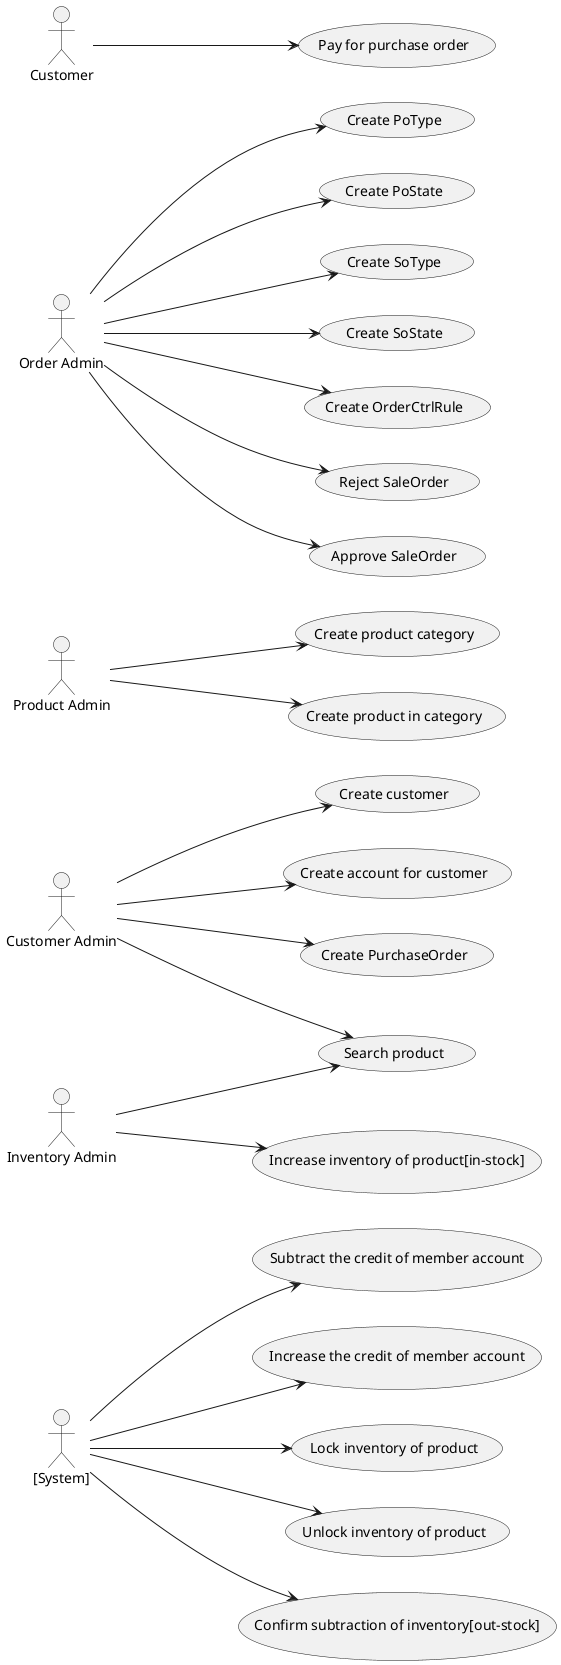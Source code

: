 @startuml

left to right direction

:[System]: as SYS

:Customer Admin: as CA
(Create customer) as (CC)
(Create account for customer) as (CCA)
CA ---> (CC)
CA ---> (CCA)
SYS ---> (Subtract the credit of member account)
SYS ---> (Increase the credit of member account)
CA ---> (Search product)
CA ---> (Create PurchaseOrder)

:Product Admin: as PA
PA ---> (Create product category)
PA ---> (Create product in category)

:Inventory Admin: as IA
IA ---> (Search product)
IA ---> (Increase inventory of product[in-stock])
SYS ---> (Lock inventory of product)
SYS ---> (Unlock inventory of product)
SYS ---> (Confirm subtraction of inventory[out-stock])

:Order Admin: as OA
OA ---> (Create PoType)
OA ---> (Create PoState)
OA ---> (Create SoType)
OA ---> (Create SoState)
OA ---> (Create OrderCtrlRule)
OA ---> (Reject SaleOrder)
OA ---> (Approve SaleOrder)

:Customer: as C
C ---> (Pay for purchase order)

@enduml